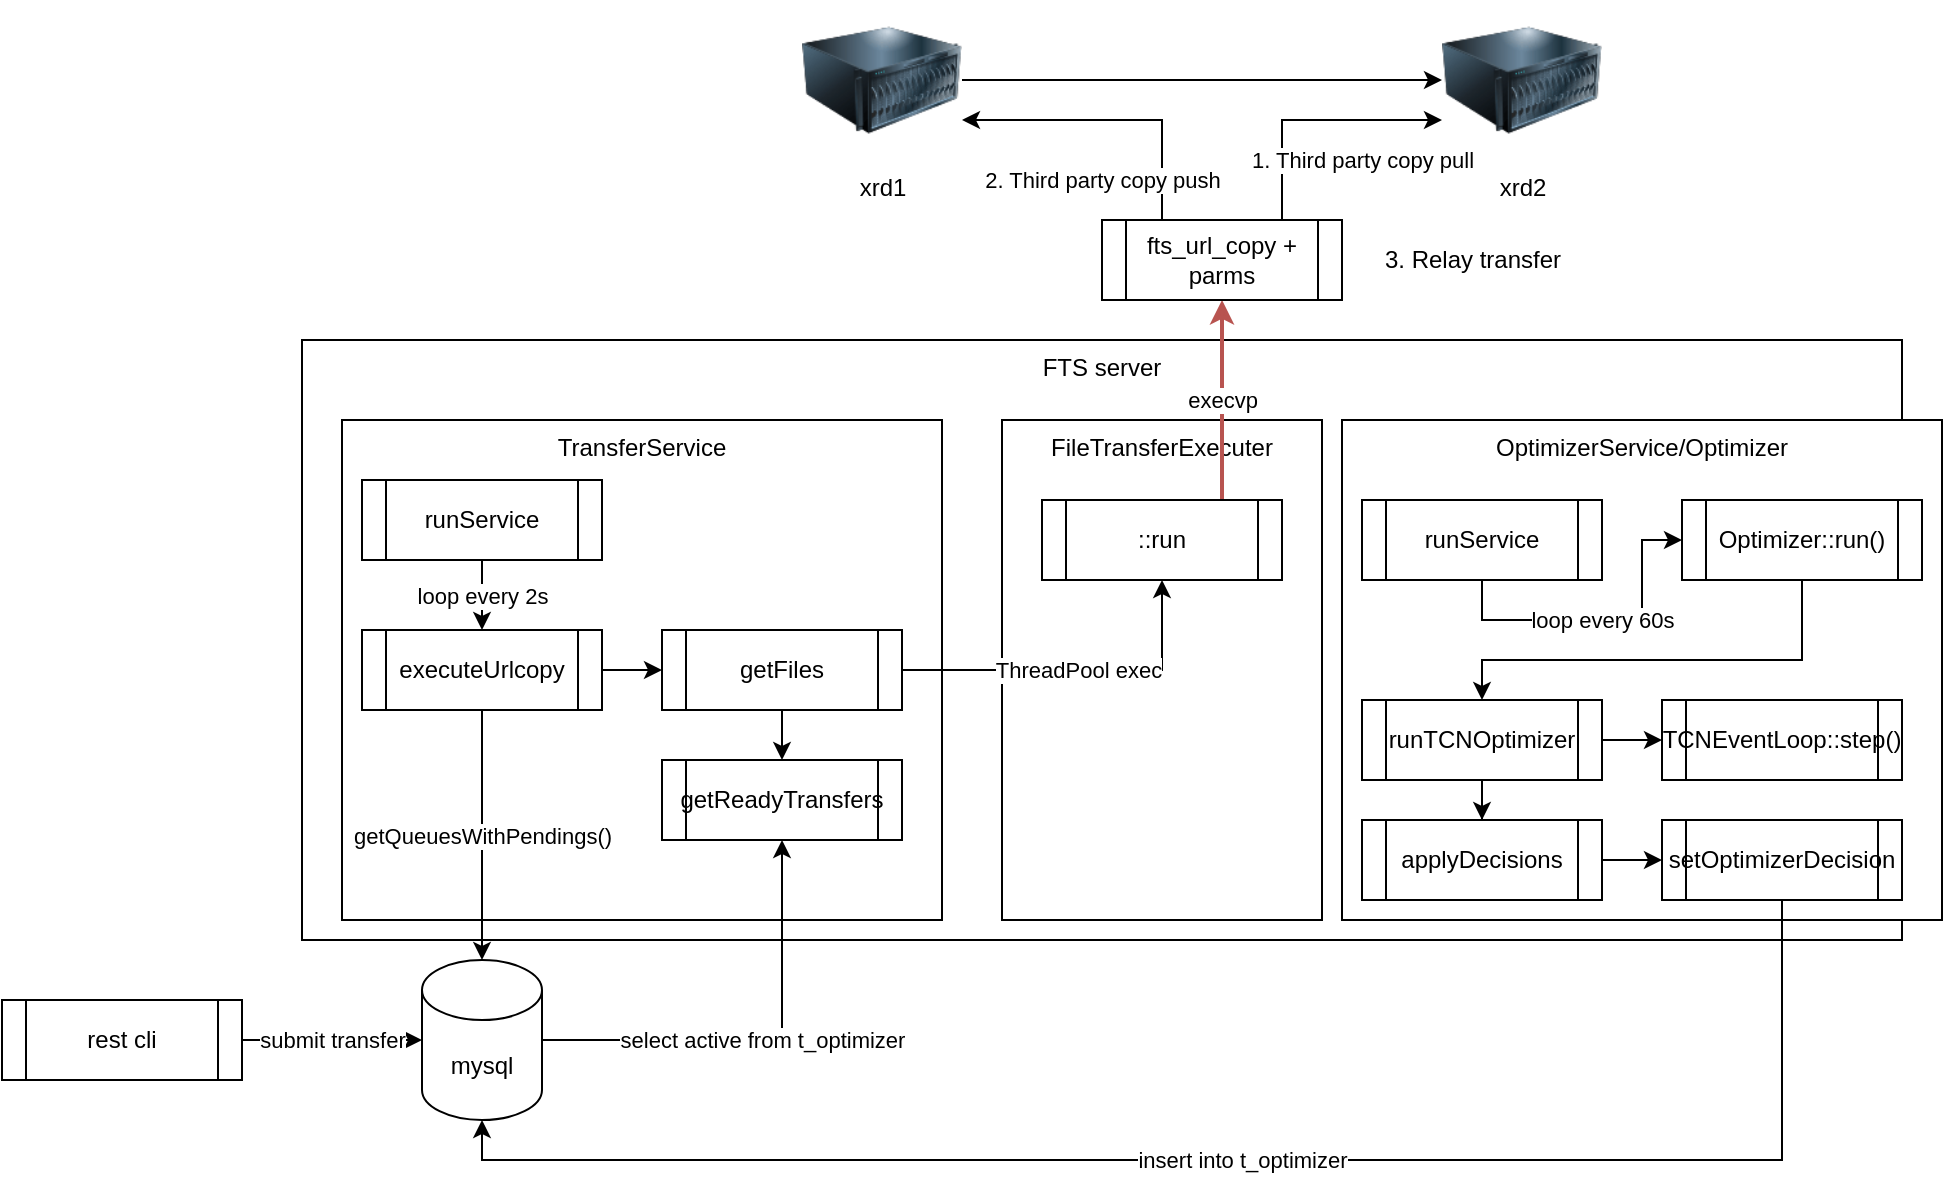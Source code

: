 <mxfile version="21.0.2" type="github">
  <diagram name="第 1 页" id="cVzxV38jiPvR04taGyBA">
    <mxGraphModel dx="594" dy="1636" grid="1" gridSize="10" guides="1" tooltips="1" connect="1" arrows="1" fold="1" page="1" pageScale="1" pageWidth="827" pageHeight="1169" math="0" shadow="0">
      <root>
        <mxCell id="0" />
        <mxCell id="1" parent="0" />
        <mxCell id="A6MvikjiMV5LoTdfHh8v-1" value="FTS server" style="rounded=0;whiteSpace=wrap;html=1;verticalAlign=top;" vertex="1" parent="1">
          <mxGeometry x="200" y="260" width="800" height="300" as="geometry" />
        </mxCell>
        <mxCell id="A6MvikjiMV5LoTdfHh8v-2" value="TransferService" style="rounded=0;whiteSpace=wrap;html=1;verticalAlign=top;" vertex="1" parent="1">
          <mxGeometry x="220" y="300" width="300" height="250" as="geometry" />
        </mxCell>
        <mxCell id="A6MvikjiMV5LoTdfHh8v-5" value="loop every 2s" style="edgeStyle=orthogonalEdgeStyle;rounded=0;orthogonalLoop=1;jettySize=auto;html=1;" edge="1" parent="1" source="A6MvikjiMV5LoTdfHh8v-3" target="A6MvikjiMV5LoTdfHh8v-4">
          <mxGeometry relative="1" as="geometry" />
        </mxCell>
        <mxCell id="A6MvikjiMV5LoTdfHh8v-3" value="runService" style="shape=process;whiteSpace=wrap;html=1;backgroundOutline=1;" vertex="1" parent="1">
          <mxGeometry x="230" y="330" width="120" height="40" as="geometry" />
        </mxCell>
        <mxCell id="A6MvikjiMV5LoTdfHh8v-7" value="getQueuesWithPendings()" style="edgeStyle=orthogonalEdgeStyle;rounded=0;orthogonalLoop=1;jettySize=auto;html=1;exitX=0.5;exitY=1;exitDx=0;exitDy=0;" edge="1" parent="1" source="A6MvikjiMV5LoTdfHh8v-4" target="A6MvikjiMV5LoTdfHh8v-6">
          <mxGeometry relative="1" as="geometry" />
        </mxCell>
        <mxCell id="A6MvikjiMV5LoTdfHh8v-9" style="edgeStyle=orthogonalEdgeStyle;rounded=0;orthogonalLoop=1;jettySize=auto;html=1;exitX=1;exitY=0.5;exitDx=0;exitDy=0;" edge="1" parent="1" source="A6MvikjiMV5LoTdfHh8v-4" target="A6MvikjiMV5LoTdfHh8v-8">
          <mxGeometry relative="1" as="geometry" />
        </mxCell>
        <mxCell id="A6MvikjiMV5LoTdfHh8v-4" value="executeUrlcopy" style="shape=process;whiteSpace=wrap;html=1;backgroundOutline=1;" vertex="1" parent="1">
          <mxGeometry x="230" y="405" width="120" height="40" as="geometry" />
        </mxCell>
        <mxCell id="A6MvikjiMV5LoTdfHh8v-6" value="mysql" style="shape=cylinder3;whiteSpace=wrap;html=1;boundedLbl=1;backgroundOutline=1;size=15;" vertex="1" parent="1">
          <mxGeometry x="260" y="570" width="60" height="80" as="geometry" />
        </mxCell>
        <mxCell id="A6MvikjiMV5LoTdfHh8v-11" style="edgeStyle=orthogonalEdgeStyle;rounded=0;orthogonalLoop=1;jettySize=auto;html=1;exitX=0.5;exitY=1;exitDx=0;exitDy=0;" edge="1" parent="1" source="A6MvikjiMV5LoTdfHh8v-8" target="A6MvikjiMV5LoTdfHh8v-10">
          <mxGeometry relative="1" as="geometry" />
        </mxCell>
        <mxCell id="A6MvikjiMV5LoTdfHh8v-8" value="getFiles" style="shape=process;whiteSpace=wrap;html=1;backgroundOutline=1;" vertex="1" parent="1">
          <mxGeometry x="380" y="405" width="120" height="40" as="geometry" />
        </mxCell>
        <mxCell id="A6MvikjiMV5LoTdfHh8v-12" value="select active from t_optimizer" style="edgeStyle=orthogonalEdgeStyle;rounded=0;orthogonalLoop=1;jettySize=auto;html=1;exitX=1;exitY=0.5;exitDx=0;exitDy=0;entryX=0.5;entryY=1;entryDx=0;entryDy=0;exitPerimeter=0;" edge="1" parent="1" source="A6MvikjiMV5LoTdfHh8v-6" target="A6MvikjiMV5LoTdfHh8v-10">
          <mxGeometry relative="1" as="geometry" />
        </mxCell>
        <mxCell id="A6MvikjiMV5LoTdfHh8v-10" value="getReadyTransfers" style="shape=process;whiteSpace=wrap;html=1;backgroundOutline=1;" vertex="1" parent="1">
          <mxGeometry x="380" y="470" width="120" height="40" as="geometry" />
        </mxCell>
        <mxCell id="A6MvikjiMV5LoTdfHh8v-13" value="FileTransferExecuter" style="rounded=0;whiteSpace=wrap;html=1;verticalAlign=top;" vertex="1" parent="1">
          <mxGeometry x="550" y="300" width="160" height="250" as="geometry" />
        </mxCell>
        <mxCell id="A6MvikjiMV5LoTdfHh8v-32" value="execvp" style="edgeStyle=orthogonalEdgeStyle;rounded=0;orthogonalLoop=1;jettySize=auto;html=1;exitX=0.75;exitY=0;exitDx=0;exitDy=0;fillColor=#f8cecc;strokeColor=#b85450;strokeWidth=2;" edge="1" parent="1" source="A6MvikjiMV5LoTdfHh8v-14" target="A6MvikjiMV5LoTdfHh8v-17">
          <mxGeometry relative="1" as="geometry" />
        </mxCell>
        <mxCell id="A6MvikjiMV5LoTdfHh8v-14" value="::run" style="shape=process;whiteSpace=wrap;html=1;backgroundOutline=1;" vertex="1" parent="1">
          <mxGeometry x="570" y="340" width="120" height="40" as="geometry" />
        </mxCell>
        <mxCell id="A6MvikjiMV5LoTdfHh8v-15" value="ThreadPool exec" style="edgeStyle=orthogonalEdgeStyle;rounded=0;orthogonalLoop=1;jettySize=auto;html=1;exitX=1;exitY=0.5;exitDx=0;exitDy=0;" edge="1" parent="1" source="A6MvikjiMV5LoTdfHh8v-8" target="A6MvikjiMV5LoTdfHh8v-14">
          <mxGeometry relative="1" as="geometry" />
        </mxCell>
        <mxCell id="A6MvikjiMV5LoTdfHh8v-39" value="2. Third party copy push" style="edgeStyle=orthogonalEdgeStyle;rounded=0;orthogonalLoop=1;jettySize=auto;html=1;exitX=0.25;exitY=0;exitDx=0;exitDy=0;entryX=1;entryY=0.75;entryDx=0;entryDy=0;" edge="1" parent="1" source="A6MvikjiMV5LoTdfHh8v-17" target="A6MvikjiMV5LoTdfHh8v-35">
          <mxGeometry x="0.067" y="30" relative="1" as="geometry">
            <mxPoint as="offset" />
          </mxGeometry>
        </mxCell>
        <mxCell id="A6MvikjiMV5LoTdfHh8v-40" value="1. Third party copy pull" style="edgeStyle=orthogonalEdgeStyle;rounded=0;orthogonalLoop=1;jettySize=auto;html=1;exitX=0.75;exitY=0;exitDx=0;exitDy=0;entryX=0;entryY=0.75;entryDx=0;entryDy=0;" edge="1" parent="1" source="A6MvikjiMV5LoTdfHh8v-17" target="A6MvikjiMV5LoTdfHh8v-36">
          <mxGeometry x="0.385" y="-20" relative="1" as="geometry">
            <mxPoint as="offset" />
          </mxGeometry>
        </mxCell>
        <mxCell id="A6MvikjiMV5LoTdfHh8v-17" value="fts_url_copy + parms" style="shape=process;whiteSpace=wrap;html=1;backgroundOutline=1;" vertex="1" parent="1">
          <mxGeometry x="600" y="200" width="120" height="40" as="geometry" />
        </mxCell>
        <mxCell id="A6MvikjiMV5LoTdfHh8v-19" value="OptimizerService/Optimizer" style="rounded=0;whiteSpace=wrap;html=1;verticalAlign=top;" vertex="1" parent="1">
          <mxGeometry x="720" y="300" width="300" height="250" as="geometry" />
        </mxCell>
        <mxCell id="A6MvikjiMV5LoTdfHh8v-22" value="loop every 60s" style="edgeStyle=orthogonalEdgeStyle;rounded=0;orthogonalLoop=1;jettySize=auto;html=1;exitX=0.5;exitY=1;exitDx=0;exitDy=0;" edge="1" parent="1" source="A6MvikjiMV5LoTdfHh8v-20" target="A6MvikjiMV5LoTdfHh8v-21">
          <mxGeometry relative="1" as="geometry" />
        </mxCell>
        <mxCell id="A6MvikjiMV5LoTdfHh8v-20" value="runService" style="shape=process;whiteSpace=wrap;html=1;backgroundOutline=1;" vertex="1" parent="1">
          <mxGeometry x="730" y="340" width="120" height="40" as="geometry" />
        </mxCell>
        <mxCell id="A6MvikjiMV5LoTdfHh8v-24" style="edgeStyle=orthogonalEdgeStyle;rounded=0;orthogonalLoop=1;jettySize=auto;html=1;exitX=0.5;exitY=1;exitDx=0;exitDy=0;" edge="1" parent="1" source="A6MvikjiMV5LoTdfHh8v-21" target="A6MvikjiMV5LoTdfHh8v-23">
          <mxGeometry relative="1" as="geometry">
            <Array as="points">
              <mxPoint x="950" y="420" />
              <mxPoint x="790" y="420" />
            </Array>
          </mxGeometry>
        </mxCell>
        <mxCell id="A6MvikjiMV5LoTdfHh8v-21" value="Optimizer::run()" style="shape=process;whiteSpace=wrap;html=1;backgroundOutline=1;" vertex="1" parent="1">
          <mxGeometry x="890" y="340" width="120" height="40" as="geometry" />
        </mxCell>
        <mxCell id="A6MvikjiMV5LoTdfHh8v-26" style="edgeStyle=orthogonalEdgeStyle;rounded=0;orthogonalLoop=1;jettySize=auto;html=1;" edge="1" parent="1" source="A6MvikjiMV5LoTdfHh8v-23" target="A6MvikjiMV5LoTdfHh8v-25">
          <mxGeometry relative="1" as="geometry" />
        </mxCell>
        <mxCell id="A6MvikjiMV5LoTdfHh8v-28" style="edgeStyle=orthogonalEdgeStyle;rounded=0;orthogonalLoop=1;jettySize=auto;html=1;exitX=1;exitY=0.5;exitDx=0;exitDy=0;" edge="1" parent="1" source="A6MvikjiMV5LoTdfHh8v-23" target="A6MvikjiMV5LoTdfHh8v-27">
          <mxGeometry relative="1" as="geometry" />
        </mxCell>
        <mxCell id="A6MvikjiMV5LoTdfHh8v-23" value="runTCNOptimizer" style="shape=process;whiteSpace=wrap;html=1;backgroundOutline=1;" vertex="1" parent="1">
          <mxGeometry x="730" y="440" width="120" height="40" as="geometry" />
        </mxCell>
        <mxCell id="A6MvikjiMV5LoTdfHh8v-30" style="edgeStyle=orthogonalEdgeStyle;rounded=0;orthogonalLoop=1;jettySize=auto;html=1;exitX=1;exitY=0.5;exitDx=0;exitDy=0;" edge="1" parent="1" source="A6MvikjiMV5LoTdfHh8v-25" target="A6MvikjiMV5LoTdfHh8v-29">
          <mxGeometry relative="1" as="geometry" />
        </mxCell>
        <mxCell id="A6MvikjiMV5LoTdfHh8v-25" value="applyDecisions" style="shape=process;whiteSpace=wrap;html=1;backgroundOutline=1;" vertex="1" parent="1">
          <mxGeometry x="730" y="500" width="120" height="40" as="geometry" />
        </mxCell>
        <mxCell id="A6MvikjiMV5LoTdfHh8v-27" value="TCNEventLoop::step()" style="shape=process;whiteSpace=wrap;html=1;backgroundOutline=1;" vertex="1" parent="1">
          <mxGeometry x="880" y="440" width="120" height="40" as="geometry" />
        </mxCell>
        <mxCell id="A6MvikjiMV5LoTdfHh8v-31" value="insert into t_optimizer" style="edgeStyle=orthogonalEdgeStyle;rounded=0;orthogonalLoop=1;jettySize=auto;html=1;exitX=0.5;exitY=1;exitDx=0;exitDy=0;entryX=0.5;entryY=1;entryDx=0;entryDy=0;entryPerimeter=0;" edge="1" parent="1" source="A6MvikjiMV5LoTdfHh8v-29" target="A6MvikjiMV5LoTdfHh8v-6">
          <mxGeometry relative="1" as="geometry" />
        </mxCell>
        <mxCell id="A6MvikjiMV5LoTdfHh8v-29" value="setOptimizerDecision" style="shape=process;whiteSpace=wrap;html=1;backgroundOutline=1;" vertex="1" parent="1">
          <mxGeometry x="880" y="500" width="120" height="40" as="geometry" />
        </mxCell>
        <mxCell id="A6MvikjiMV5LoTdfHh8v-34" value="submit transfer" style="edgeStyle=orthogonalEdgeStyle;rounded=0;orthogonalLoop=1;jettySize=auto;html=1;exitX=1;exitY=0.5;exitDx=0;exitDy=0;" edge="1" parent="1" source="A6MvikjiMV5LoTdfHh8v-33" target="A6MvikjiMV5LoTdfHh8v-6">
          <mxGeometry relative="1" as="geometry" />
        </mxCell>
        <mxCell id="A6MvikjiMV5LoTdfHh8v-33" value="rest cli" style="shape=process;whiteSpace=wrap;html=1;backgroundOutline=1;" vertex="1" parent="1">
          <mxGeometry x="50" y="590" width="120" height="40" as="geometry" />
        </mxCell>
        <mxCell id="A6MvikjiMV5LoTdfHh8v-37" style="edgeStyle=orthogonalEdgeStyle;rounded=0;orthogonalLoop=1;jettySize=auto;html=1;exitX=1;exitY=0.5;exitDx=0;exitDy=0;endArrow=classic;endFill=1;" edge="1" parent="1" source="A6MvikjiMV5LoTdfHh8v-35" target="A6MvikjiMV5LoTdfHh8v-36">
          <mxGeometry relative="1" as="geometry" />
        </mxCell>
        <mxCell id="A6MvikjiMV5LoTdfHh8v-35" value="xrd1" style="image;html=1;image=img/lib/clip_art/computers/Server_128x128.png;verticalAlign=top;" vertex="1" parent="1">
          <mxGeometry x="450" y="90" width="80" height="80" as="geometry" />
        </mxCell>
        <mxCell id="A6MvikjiMV5LoTdfHh8v-36" value="xrd2" style="image;html=1;image=img/lib/clip_art/computers/Server_128x128.png;verticalAlign=top;" vertex="1" parent="1">
          <mxGeometry x="770" y="90" width="80" height="80" as="geometry" />
        </mxCell>
        <mxCell id="A6MvikjiMV5LoTdfHh8v-41" value="3. Relay transfer" style="text;html=1;align=center;verticalAlign=middle;resizable=0;points=[];autosize=1;strokeColor=none;fillColor=none;" vertex="1" parent="1">
          <mxGeometry x="730" y="205" width="110" height="30" as="geometry" />
        </mxCell>
      </root>
    </mxGraphModel>
  </diagram>
</mxfile>
